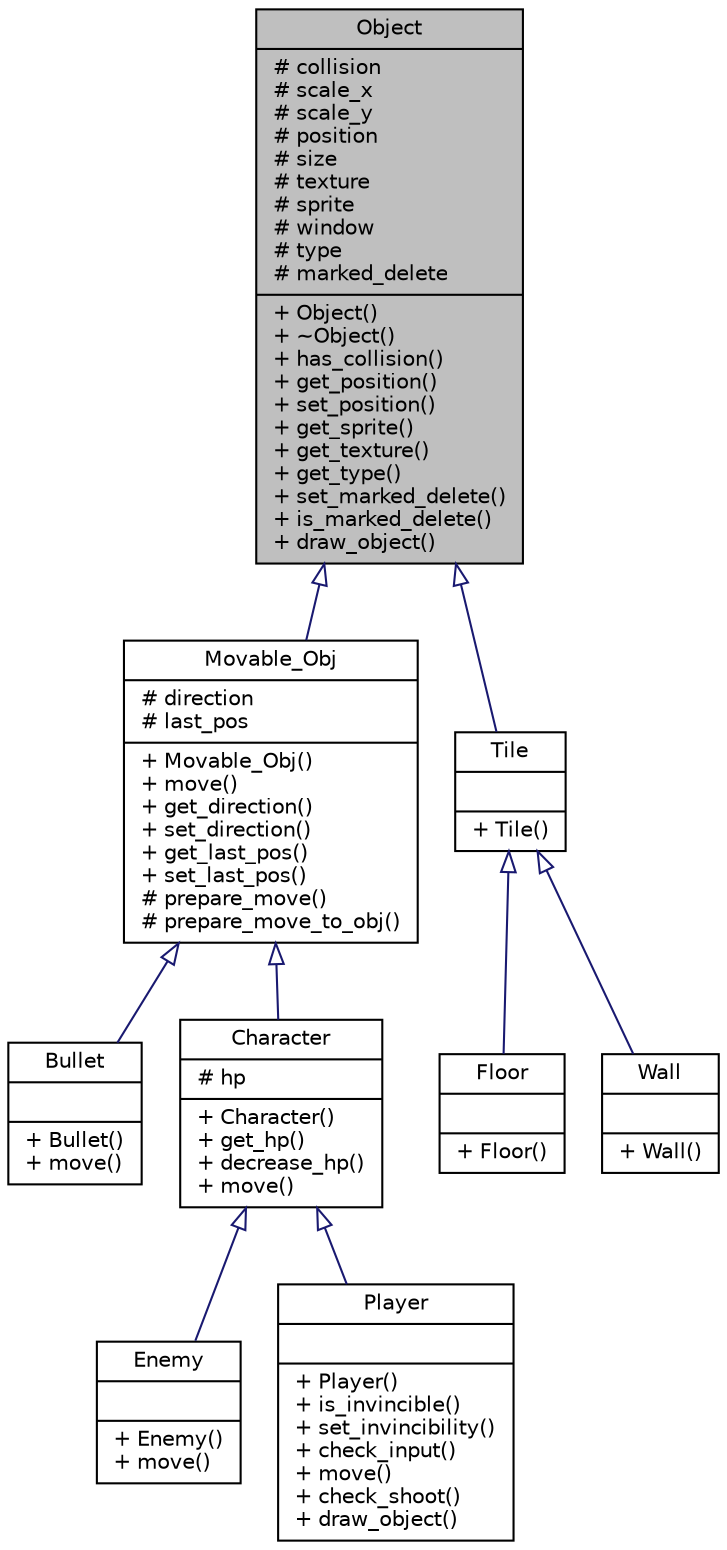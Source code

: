 digraph "Object"
{
  edge [fontname="Helvetica",fontsize="10",labelfontname="Helvetica",labelfontsize="10"];
  node [fontname="Helvetica",fontsize="10",shape=record];
  Node0 [label="{Object\n|# collision\l# scale_x\l# scale_y\l# position\l# size\l# texture\l# sprite\l# window\l# type\l# marked_delete\l|+ Object()\l+ ~Object()\l+ has_collision()\l+ get_position()\l+ set_position()\l+ get_sprite()\l+ get_texture()\l+ get_type()\l+ set_marked_delete()\l+ is_marked_delete()\l+ draw_object()\l}",height=0.2,width=0.4,color="black", fillcolor="grey75", style="filled", fontcolor="black"];
  Node0 -> Node1 [dir="back",color="midnightblue",fontsize="10",style="solid",arrowtail="onormal"];
  Node1 [label="{Movable_Obj\n|# direction\l# last_pos\l|+ Movable_Obj()\l+ move()\l+ get_direction()\l+ set_direction()\l+ get_last_pos()\l+ set_last_pos()\l# prepare_move()\l# prepare_move_to_obj()\l}",height=0.2,width=0.4,color="black", fillcolor="white", style="filled",URL="$classMovable__Obj.html"];
  Node1 -> Node2 [dir="back",color="midnightblue",fontsize="10",style="solid",arrowtail="onormal"];
  Node2 [label="{Bullet\n||+ Bullet()\l+ move()\l}",height=0.2,width=0.4,color="black", fillcolor="white", style="filled",URL="$classBullet.html"];
  Node1 -> Node3 [dir="back",color="midnightblue",fontsize="10",style="solid",arrowtail="onormal"];
  Node3 [label="{Character\n|# hp\l|+ Character()\l+ get_hp()\l+ decrease_hp()\l+ move()\l}",height=0.2,width=0.4,color="black", fillcolor="white", style="filled",URL="$classCharacter.html"];
  Node3 -> Node4 [dir="back",color="midnightblue",fontsize="10",style="solid",arrowtail="onormal"];
  Node4 [label="{Enemy\n||+ Enemy()\l+ move()\l}",height=0.2,width=0.4,color="black", fillcolor="white", style="filled",URL="$classEnemy.html"];
  Node3 -> Node5 [dir="back",color="midnightblue",fontsize="10",style="solid",arrowtail="onormal"];
  Node5 [label="{Player\n||+ Player()\l+ is_invincible()\l+ set_invincibility()\l+ check_input()\l+ move()\l+ check_shoot()\l+ draw_object()\l}",height=0.2,width=0.4,color="black", fillcolor="white", style="filled",URL="$classPlayer.html"];
  Node0 -> Node6 [dir="back",color="midnightblue",fontsize="10",style="solid",arrowtail="onormal"];
  Node6 [label="{Tile\n||+ Tile()\l}",height=0.2,width=0.4,color="black", fillcolor="white", style="filled",URL="$classTile.html"];
  Node6 -> Node7 [dir="back",color="midnightblue",fontsize="10",style="solid",arrowtail="onormal"];
  Node7 [label="{Floor\n||+ Floor()\l}",height=0.2,width=0.4,color="black", fillcolor="white", style="filled",URL="$classFloor.html"];
  Node6 -> Node8 [dir="back",color="midnightblue",fontsize="10",style="solid",arrowtail="onormal"];
  Node8 [label="{Wall\n||+ Wall()\l}",height=0.2,width=0.4,color="black", fillcolor="white", style="filled",URL="$classWall.html"];
}
